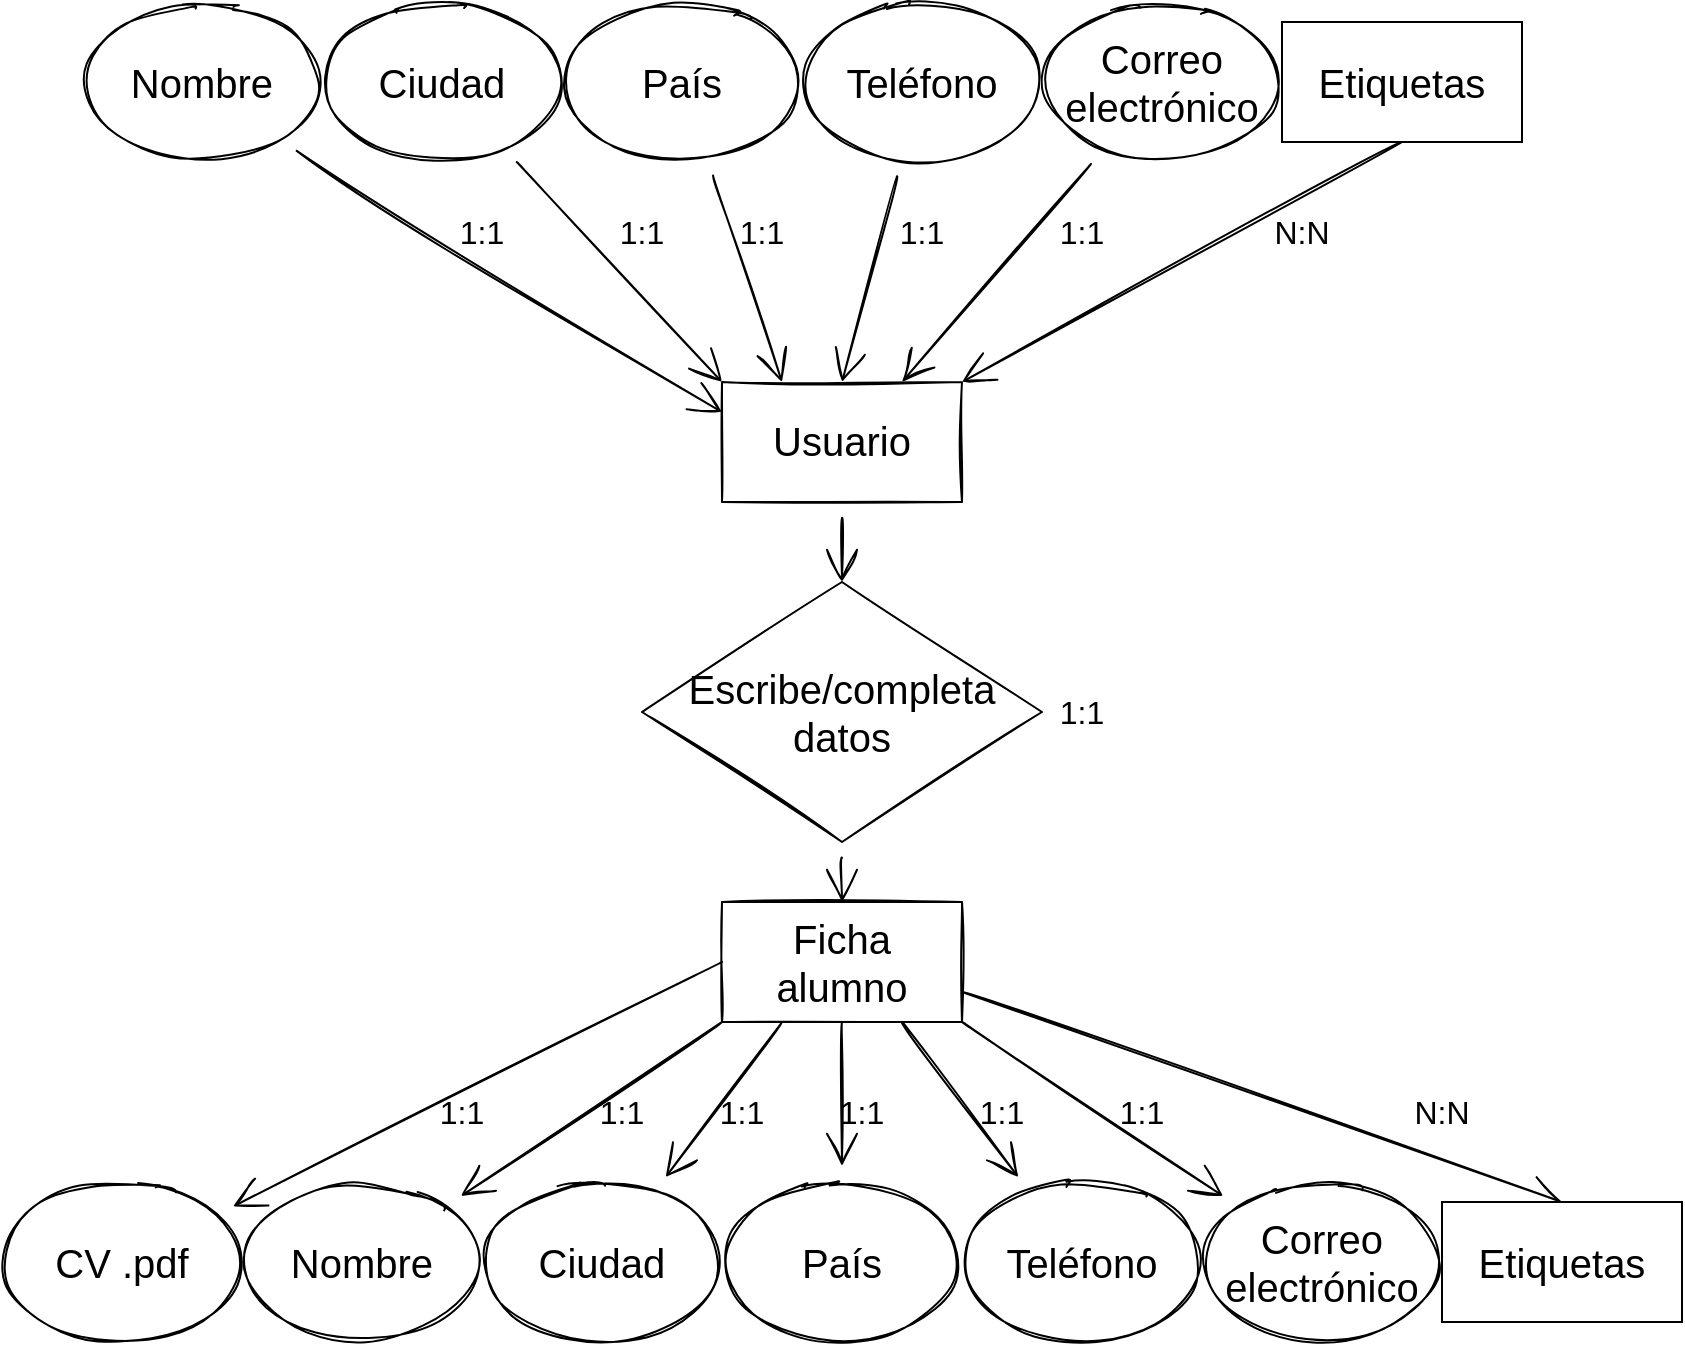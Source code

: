 <mxfile version="16.1.0" type="google"><diagram id="C5RBs43oDa-KdzZeNtuy" name="Page-1"><mxGraphModel dx="1422" dy="762" grid="1" gridSize="10" guides="1" tooltips="1" connect="1" arrows="1" fold="1" page="1" pageScale="1" pageWidth="827" pageHeight="1169" math="0" shadow="0"><root><mxCell id="WIyWlLk6GJQsqaUBKTNV-0"/><mxCell id="WIyWlLk6GJQsqaUBKTNV-1" parent="WIyWlLk6GJQsqaUBKTNV-0"/><mxCell id="bV4CDcCRup2cTdZGm7zT-18" style="edgeStyle=none;curved=1;rounded=0;sketch=1;hachureGap=4;orthogonalLoop=1;jettySize=auto;html=1;entryX=0.5;entryY=0;entryDx=0;entryDy=0;fontFamily=Helvetica;fontSize=16;endArrow=open;startSize=14;endSize=14;sourcePerimeterSpacing=8;targetPerimeterSpacing=8;" parent="WIyWlLk6GJQsqaUBKTNV-1" source="bV4CDcCRup2cTdZGm7zT-0" target="bV4CDcCRup2cTdZGm7zT-17" edge="1"><mxGeometry relative="1" as="geometry"/></mxCell><mxCell id="bV4CDcCRup2cTdZGm7zT-0" value="&lt;font face=&quot;Helvetica&quot;&gt;Usuario&lt;/font&gt;" style="rounded=0;whiteSpace=wrap;html=1;sketch=1;hachureGap=4;fontFamily=Architects Daughter;fontSource=https%3A%2F%2Ffonts.googleapis.com%2Fcss%3Ffamily%3DArchitects%2BDaughter;fontSize=20;" parent="WIyWlLk6GJQsqaUBKTNV-1" vertex="1"><mxGeometry x="360" y="280" width="120" height="60" as="geometry"/></mxCell><mxCell id="bV4CDcCRup2cTdZGm7zT-9" style="edgeStyle=none;curved=1;rounded=0;sketch=1;hachureGap=4;orthogonalLoop=1;jettySize=auto;html=1;entryX=0;entryY=0.25;entryDx=0;entryDy=0;fontFamily=Helvetica;fontSize=16;endArrow=open;startSize=14;endSize=14;sourcePerimeterSpacing=8;targetPerimeterSpacing=8;" parent="WIyWlLk6GJQsqaUBKTNV-1" source="bV4CDcCRup2cTdZGm7zT-2" target="bV4CDcCRup2cTdZGm7zT-0" edge="1"><mxGeometry relative="1" as="geometry"><Array as="points"><mxPoint x="210" y="210"/></Array></mxGeometry></mxCell><mxCell id="bV4CDcCRup2cTdZGm7zT-2" value="Nombre" style="ellipse;whiteSpace=wrap;html=1;sketch=1;hachureGap=4;fontFamily=Helvetica;fontSize=20;" parent="WIyWlLk6GJQsqaUBKTNV-1" vertex="1"><mxGeometry x="40" y="90" width="120" height="80" as="geometry"/></mxCell><mxCell id="bV4CDcCRup2cTdZGm7zT-15" style="edgeStyle=none;curved=1;rounded=0;sketch=1;hachureGap=4;orthogonalLoop=1;jettySize=auto;html=1;entryX=0.75;entryY=0;entryDx=0;entryDy=0;fontFamily=Helvetica;fontSize=16;endArrow=open;startSize=14;endSize=14;sourcePerimeterSpacing=8;targetPerimeterSpacing=8;" parent="WIyWlLk6GJQsqaUBKTNV-1" source="bV4CDcCRup2cTdZGm7zT-3" target="bV4CDcCRup2cTdZGm7zT-0" edge="1"><mxGeometry relative="1" as="geometry"/></mxCell><mxCell id="bV4CDcCRup2cTdZGm7zT-3" value="Correo electrónico" style="ellipse;whiteSpace=wrap;html=1;sketch=1;hachureGap=4;fontFamily=Helvetica;fontSize=20;" parent="WIyWlLk6GJQsqaUBKTNV-1" vertex="1"><mxGeometry x="520" y="90" width="120" height="80" as="geometry"/></mxCell><mxCell id="bV4CDcCRup2cTdZGm7zT-12" style="edgeStyle=none;curved=1;rounded=0;sketch=1;hachureGap=4;orthogonalLoop=1;jettySize=auto;html=1;entryX=0.25;entryY=0;entryDx=0;entryDy=0;fontFamily=Helvetica;fontSize=16;endArrow=open;startSize=14;endSize=14;sourcePerimeterSpacing=8;targetPerimeterSpacing=8;" parent="WIyWlLk6GJQsqaUBKTNV-1" source="bV4CDcCRup2cTdZGm7zT-4" target="bV4CDcCRup2cTdZGm7zT-0" edge="1"><mxGeometry relative="1" as="geometry"/></mxCell><mxCell id="bV4CDcCRup2cTdZGm7zT-4" value="País" style="ellipse;whiteSpace=wrap;html=1;sketch=1;hachureGap=4;fontFamily=Helvetica;fontSize=20;" parent="WIyWlLk6GJQsqaUBKTNV-1" vertex="1"><mxGeometry x="280" y="90" width="120" height="80" as="geometry"/></mxCell><mxCell id="bV4CDcCRup2cTdZGm7zT-11" style="edgeStyle=none;curved=1;rounded=0;sketch=1;hachureGap=4;orthogonalLoop=1;jettySize=auto;html=1;fontFamily=Helvetica;fontSize=16;endArrow=open;startSize=14;endSize=14;sourcePerimeterSpacing=8;targetPerimeterSpacing=8;entryX=0;entryY=0;entryDx=0;entryDy=0;" parent="WIyWlLk6GJQsqaUBKTNV-1" source="bV4CDcCRup2cTdZGm7zT-5" target="bV4CDcCRup2cTdZGm7zT-0" edge="1"><mxGeometry relative="1" as="geometry"><mxPoint x="320" y="220" as="targetPoint"/></mxGeometry></mxCell><mxCell id="bV4CDcCRup2cTdZGm7zT-5" value="Ciudad" style="ellipse;whiteSpace=wrap;html=1;sketch=1;hachureGap=4;fontFamily=Helvetica;fontSize=20;" parent="WIyWlLk6GJQsqaUBKTNV-1" vertex="1"><mxGeometry x="160" y="90" width="120" height="80" as="geometry"/></mxCell><mxCell id="bV4CDcCRup2cTdZGm7zT-13" style="edgeStyle=none;curved=1;rounded=0;sketch=1;hachureGap=4;orthogonalLoop=1;jettySize=auto;html=1;entryX=0.5;entryY=0;entryDx=0;entryDy=0;fontFamily=Helvetica;fontSize=16;endArrow=open;startSize=14;endSize=14;sourcePerimeterSpacing=8;targetPerimeterSpacing=8;" parent="WIyWlLk6GJQsqaUBKTNV-1" source="bV4CDcCRup2cTdZGm7zT-6" target="bV4CDcCRup2cTdZGm7zT-0" edge="1"><mxGeometry relative="1" as="geometry"/></mxCell><mxCell id="bV4CDcCRup2cTdZGm7zT-6" value="Teléfono" style="ellipse;whiteSpace=wrap;html=1;sketch=1;hachureGap=4;fontFamily=Helvetica;fontSize=20;" parent="WIyWlLk6GJQsqaUBKTNV-1" vertex="1"><mxGeometry x="400" y="90" width="120" height="80" as="geometry"/></mxCell><mxCell id="bV4CDcCRup2cTdZGm7zT-16" style="edgeStyle=none;curved=1;rounded=0;sketch=1;hachureGap=4;orthogonalLoop=1;jettySize=auto;html=1;entryX=1;entryY=0;entryDx=0;entryDy=0;fontFamily=Helvetica;fontSize=16;endArrow=open;startSize=14;endSize=14;sourcePerimeterSpacing=8;targetPerimeterSpacing=8;exitX=0.5;exitY=1;exitDx=0;exitDy=0;" parent="WIyWlLk6GJQsqaUBKTNV-1" source="NH7IdB2aEhYNe19GXB5s-0" target="bV4CDcCRup2cTdZGm7zT-0" edge="1"><mxGeometry relative="1" as="geometry"><mxPoint x="651.09" y="163.348" as="sourcePoint"/></mxGeometry></mxCell><mxCell id="bV4CDcCRup2cTdZGm7zT-22" style="edgeStyle=none;curved=1;rounded=0;sketch=1;hachureGap=4;orthogonalLoop=1;jettySize=auto;html=1;entryX=0.5;entryY=0;entryDx=0;entryDy=0;fontFamily=Helvetica;fontSize=16;endArrow=open;startSize=14;endSize=14;sourcePerimeterSpacing=8;targetPerimeterSpacing=8;" parent="WIyWlLk6GJQsqaUBKTNV-1" source="bV4CDcCRup2cTdZGm7zT-17" target="bV4CDcCRup2cTdZGm7zT-19" edge="1"><mxGeometry relative="1" as="geometry"/></mxCell><mxCell id="bV4CDcCRup2cTdZGm7zT-17" value="Escribe/completa datos" style="rhombus;whiteSpace=wrap;html=1;sketch=1;hachureGap=4;fontFamily=Helvetica;fontSize=20;" parent="WIyWlLk6GJQsqaUBKTNV-1" vertex="1"><mxGeometry x="320" y="380" width="200" height="130" as="geometry"/></mxCell><mxCell id="bV4CDcCRup2cTdZGm7zT-19" value="Ficha alumno" style="rounded=0;whiteSpace=wrap;html=1;sketch=1;hachureGap=4;fontFamily=Helvetica;fontSize=20;" parent="WIyWlLk6GJQsqaUBKTNV-1" vertex="1"><mxGeometry x="360" y="540" width="120" height="60" as="geometry"/></mxCell><mxCell id="bV4CDcCRup2cTdZGm7zT-33" style="edgeStyle=none;curved=1;rounded=0;sketch=1;hachureGap=4;orthogonalLoop=1;jettySize=auto;html=1;fontFamily=Helvetica;fontSize=16;endArrow=open;startSize=14;endSize=14;sourcePerimeterSpacing=8;targetPerimeterSpacing=8;exitX=0;exitY=1;exitDx=0;exitDy=0;" parent="WIyWlLk6GJQsqaUBKTNV-1" source="bV4CDcCRup2cTdZGm7zT-19" target="bV4CDcCRup2cTdZGm7zT-23" edge="1"><mxGeometry relative="1" as="geometry"/></mxCell><mxCell id="bV4CDcCRup2cTdZGm7zT-23" value="Nombre" style="ellipse;whiteSpace=wrap;html=1;sketch=1;hachureGap=4;fontFamily=Helvetica;fontSize=20;" parent="WIyWlLk6GJQsqaUBKTNV-1" vertex="1"><mxGeometry x="120" y="680" width="120" height="80" as="geometry"/></mxCell><mxCell id="bV4CDcCRup2cTdZGm7zT-37" style="edgeStyle=none;curved=1;rounded=0;sketch=1;hachureGap=4;orthogonalLoop=1;jettySize=auto;html=1;fontFamily=Helvetica;fontSize=16;endArrow=open;startSize=14;endSize=14;sourcePerimeterSpacing=8;targetPerimeterSpacing=8;exitX=1;exitY=1;exitDx=0;exitDy=0;" parent="WIyWlLk6GJQsqaUBKTNV-1" source="bV4CDcCRup2cTdZGm7zT-19" target="bV4CDcCRup2cTdZGm7zT-24" edge="1"><mxGeometry relative="1" as="geometry"/></mxCell><mxCell id="bV4CDcCRup2cTdZGm7zT-24" value="Correo electrónico" style="ellipse;whiteSpace=wrap;html=1;sketch=1;hachureGap=4;fontFamily=Helvetica;fontSize=20;" parent="WIyWlLk6GJQsqaUBKTNV-1" vertex="1"><mxGeometry x="600" y="680" width="120" height="80" as="geometry"/></mxCell><mxCell id="bV4CDcCRup2cTdZGm7zT-35" style="edgeStyle=none;curved=1;rounded=0;sketch=1;hachureGap=4;orthogonalLoop=1;jettySize=auto;html=1;fontFamily=Helvetica;fontSize=16;endArrow=open;startSize=14;endSize=14;sourcePerimeterSpacing=8;targetPerimeterSpacing=8;exitX=0.5;exitY=1;exitDx=0;exitDy=0;" parent="WIyWlLk6GJQsqaUBKTNV-1" source="bV4CDcCRup2cTdZGm7zT-19" target="bV4CDcCRup2cTdZGm7zT-25" edge="1"><mxGeometry relative="1" as="geometry"/></mxCell><mxCell id="bV4CDcCRup2cTdZGm7zT-25" value="País" style="ellipse;whiteSpace=wrap;html=1;sketch=1;hachureGap=4;fontFamily=Helvetica;fontSize=20;" parent="WIyWlLk6GJQsqaUBKTNV-1" vertex="1"><mxGeometry x="360" y="680" width="120" height="80" as="geometry"/></mxCell><mxCell id="bV4CDcCRup2cTdZGm7zT-34" style="edgeStyle=none;curved=1;rounded=0;sketch=1;hachureGap=4;orthogonalLoop=1;jettySize=auto;html=1;fontFamily=Helvetica;fontSize=16;endArrow=open;startSize=14;endSize=14;sourcePerimeterSpacing=8;targetPerimeterSpacing=8;exitX=0.25;exitY=1;exitDx=0;exitDy=0;" parent="WIyWlLk6GJQsqaUBKTNV-1" source="bV4CDcCRup2cTdZGm7zT-19" target="bV4CDcCRup2cTdZGm7zT-26" edge="1"><mxGeometry relative="1" as="geometry"/></mxCell><mxCell id="bV4CDcCRup2cTdZGm7zT-26" value="Ciudad" style="ellipse;whiteSpace=wrap;html=1;sketch=1;hachureGap=4;fontFamily=Helvetica;fontSize=20;" parent="WIyWlLk6GJQsqaUBKTNV-1" vertex="1"><mxGeometry x="240" y="680" width="120" height="80" as="geometry"/></mxCell><mxCell id="bV4CDcCRup2cTdZGm7zT-36" style="edgeStyle=none;curved=1;rounded=0;sketch=1;hachureGap=4;orthogonalLoop=1;jettySize=auto;html=1;fontFamily=Helvetica;fontSize=16;endArrow=open;startSize=14;endSize=14;sourcePerimeterSpacing=8;targetPerimeterSpacing=8;exitX=0.75;exitY=1;exitDx=0;exitDy=0;" parent="WIyWlLk6GJQsqaUBKTNV-1" source="bV4CDcCRup2cTdZGm7zT-19" target="bV4CDcCRup2cTdZGm7zT-27" edge="1"><mxGeometry relative="1" as="geometry"/></mxCell><mxCell id="bV4CDcCRup2cTdZGm7zT-27" value="Teléfono" style="ellipse;whiteSpace=wrap;html=1;sketch=1;hachureGap=4;fontFamily=Helvetica;fontSize=20;" parent="WIyWlLk6GJQsqaUBKTNV-1" vertex="1"><mxGeometry x="480" y="680" width="120" height="80" as="geometry"/></mxCell><mxCell id="bV4CDcCRup2cTdZGm7zT-38" style="edgeStyle=none;curved=1;rounded=0;sketch=1;hachureGap=4;orthogonalLoop=1;jettySize=auto;html=1;fontFamily=Helvetica;fontSize=16;endArrow=open;startSize=14;endSize=14;sourcePerimeterSpacing=8;targetPerimeterSpacing=8;exitX=1;exitY=0.75;exitDx=0;exitDy=0;entryX=0.5;entryY=0;entryDx=0;entryDy=0;" parent="WIyWlLk6GJQsqaUBKTNV-1" source="bV4CDcCRup2cTdZGm7zT-19" target="FWBxLzuGJvwaztTg_p3F-0" edge="1"><mxGeometry relative="1" as="geometry"><mxPoint x="722.661" y="694.197" as="targetPoint"/></mxGeometry></mxCell><mxCell id="bV4CDcCRup2cTdZGm7zT-32" style="edgeStyle=none;curved=1;rounded=0;sketch=1;hachureGap=4;orthogonalLoop=1;jettySize=auto;html=1;fontFamily=Helvetica;fontSize=16;endArrow=open;startSize=14;endSize=14;sourcePerimeterSpacing=8;targetPerimeterSpacing=8;exitX=0;exitY=0.5;exitDx=0;exitDy=0;" parent="WIyWlLk6GJQsqaUBKTNV-1" source="bV4CDcCRup2cTdZGm7zT-19" target="bV4CDcCRup2cTdZGm7zT-30" edge="1"><mxGeometry relative="1" as="geometry"/></mxCell><mxCell id="bV4CDcCRup2cTdZGm7zT-30" value="CV .pdf" style="ellipse;whiteSpace=wrap;html=1;sketch=1;hachureGap=4;fontFamily=Helvetica;fontSize=20;" parent="WIyWlLk6GJQsqaUBKTNV-1" vertex="1"><mxGeometry y="680" width="120" height="80" as="geometry"/></mxCell><mxCell id="bV4CDcCRup2cTdZGm7zT-39" value="1:1" style="text;html=1;strokeColor=none;fillColor=none;align=center;verticalAlign=middle;whiteSpace=wrap;rounded=0;sketch=1;hachureGap=4;fontFamily=Helvetica;fontSize=16;" parent="WIyWlLk6GJQsqaUBKTNV-1" vertex="1"><mxGeometry x="200" y="630" width="60" height="30" as="geometry"/></mxCell><mxCell id="bV4CDcCRup2cTdZGm7zT-42" value="1:1" style="text;html=1;strokeColor=none;fillColor=none;align=center;verticalAlign=middle;whiteSpace=wrap;rounded=0;sketch=1;hachureGap=4;fontFamily=Helvetica;fontSize=16;" parent="WIyWlLk6GJQsqaUBKTNV-1" vertex="1"><mxGeometry x="280" y="630" width="60" height="30" as="geometry"/></mxCell><mxCell id="bV4CDcCRup2cTdZGm7zT-43" value="1:1" style="text;html=1;strokeColor=none;fillColor=none;align=center;verticalAlign=middle;whiteSpace=wrap;rounded=0;sketch=1;hachureGap=4;fontFamily=Helvetica;fontSize=16;" parent="WIyWlLk6GJQsqaUBKTNV-1" vertex="1"><mxGeometry x="340" y="630" width="60" height="30" as="geometry"/></mxCell><mxCell id="bV4CDcCRup2cTdZGm7zT-44" value="1:1" style="text;html=1;strokeColor=none;fillColor=none;align=center;verticalAlign=middle;whiteSpace=wrap;rounded=0;sketch=1;hachureGap=4;fontFamily=Helvetica;fontSize=16;" parent="WIyWlLk6GJQsqaUBKTNV-1" vertex="1"><mxGeometry x="400" y="630" width="60" height="30" as="geometry"/></mxCell><mxCell id="bV4CDcCRup2cTdZGm7zT-45" value="1:1" style="text;html=1;strokeColor=none;fillColor=none;align=center;verticalAlign=middle;whiteSpace=wrap;rounded=0;sketch=1;hachureGap=4;fontFamily=Helvetica;fontSize=16;" parent="WIyWlLk6GJQsqaUBKTNV-1" vertex="1"><mxGeometry x="470" y="630" width="60" height="30" as="geometry"/></mxCell><mxCell id="bV4CDcCRup2cTdZGm7zT-46" value="1:1" style="text;html=1;strokeColor=none;fillColor=none;align=center;verticalAlign=middle;whiteSpace=wrap;rounded=0;sketch=1;hachureGap=4;fontFamily=Helvetica;fontSize=16;" parent="WIyWlLk6GJQsqaUBKTNV-1" vertex="1"><mxGeometry x="540" y="630" width="60" height="30" as="geometry"/></mxCell><mxCell id="bV4CDcCRup2cTdZGm7zT-47" value="N:N" style="text;html=1;strokeColor=none;fillColor=none;align=center;verticalAlign=middle;whiteSpace=wrap;rounded=0;sketch=1;hachureGap=4;fontFamily=Helvetica;fontSize=16;" parent="WIyWlLk6GJQsqaUBKTNV-1" vertex="1"><mxGeometry x="690" y="630" width="60" height="30" as="geometry"/></mxCell><mxCell id="bV4CDcCRup2cTdZGm7zT-48" value="1:1" style="text;html=1;strokeColor=none;fillColor=none;align=center;verticalAlign=middle;whiteSpace=wrap;rounded=0;sketch=1;hachureGap=4;fontFamily=Helvetica;fontSize=16;" parent="WIyWlLk6GJQsqaUBKTNV-1" vertex="1"><mxGeometry x="210" y="190" width="60" height="30" as="geometry"/></mxCell><mxCell id="bV4CDcCRup2cTdZGm7zT-49" value="1:1" style="text;html=1;strokeColor=none;fillColor=none;align=center;verticalAlign=middle;whiteSpace=wrap;rounded=0;sketch=1;hachureGap=4;fontFamily=Helvetica;fontSize=16;" parent="WIyWlLk6GJQsqaUBKTNV-1" vertex="1"><mxGeometry x="290" y="190" width="60" height="30" as="geometry"/></mxCell><mxCell id="bV4CDcCRup2cTdZGm7zT-50" value="1:1" style="text;html=1;strokeColor=none;fillColor=none;align=center;verticalAlign=middle;whiteSpace=wrap;rounded=0;sketch=1;hachureGap=4;fontFamily=Helvetica;fontSize=16;" parent="WIyWlLk6GJQsqaUBKTNV-1" vertex="1"><mxGeometry x="350" y="190" width="60" height="30" as="geometry"/></mxCell><mxCell id="bV4CDcCRup2cTdZGm7zT-51" value="1:1" style="text;html=1;strokeColor=none;fillColor=none;align=center;verticalAlign=middle;whiteSpace=wrap;rounded=0;sketch=1;hachureGap=4;fontFamily=Helvetica;fontSize=16;" parent="WIyWlLk6GJQsqaUBKTNV-1" vertex="1"><mxGeometry x="430" y="190" width="60" height="30" as="geometry"/></mxCell><mxCell id="bV4CDcCRup2cTdZGm7zT-52" value="1:1" style="text;html=1;strokeColor=none;fillColor=none;align=center;verticalAlign=middle;whiteSpace=wrap;rounded=0;sketch=1;hachureGap=4;fontFamily=Helvetica;fontSize=16;" parent="WIyWlLk6GJQsqaUBKTNV-1" vertex="1"><mxGeometry x="510" y="190" width="60" height="30" as="geometry"/></mxCell><mxCell id="bV4CDcCRup2cTdZGm7zT-54" value="N:N" style="text;html=1;strokeColor=none;fillColor=none;align=center;verticalAlign=middle;whiteSpace=wrap;rounded=0;sketch=1;hachureGap=4;fontFamily=Helvetica;fontSize=16;" parent="WIyWlLk6GJQsqaUBKTNV-1" vertex="1"><mxGeometry x="620" y="190" width="60" height="30" as="geometry"/></mxCell><mxCell id="bV4CDcCRup2cTdZGm7zT-55" value="1:1" style="text;html=1;strokeColor=none;fillColor=none;align=center;verticalAlign=middle;whiteSpace=wrap;rounded=0;sketch=1;hachureGap=4;fontFamily=Helvetica;fontSize=16;" parent="WIyWlLk6GJQsqaUBKTNV-1" vertex="1"><mxGeometry x="510" y="430" width="60" height="30" as="geometry"/></mxCell><mxCell id="NH7IdB2aEhYNe19GXB5s-0" value="&lt;font style=&quot;font-size: 20px&quot;&gt;Etiquetas&lt;/font&gt;" style="rounded=0;whiteSpace=wrap;html=1;" parent="WIyWlLk6GJQsqaUBKTNV-1" vertex="1"><mxGeometry x="640" y="100" width="120" height="60" as="geometry"/></mxCell><mxCell id="FWBxLzuGJvwaztTg_p3F-0" value="&lt;font style=&quot;font-size: 20px&quot;&gt;Etiquetas&lt;/font&gt;" style="rounded=0;whiteSpace=wrap;html=1;" parent="WIyWlLk6GJQsqaUBKTNV-1" vertex="1"><mxGeometry x="720" y="690" width="120" height="60" as="geometry"/></mxCell></root></mxGraphModel></diagram></mxfile>